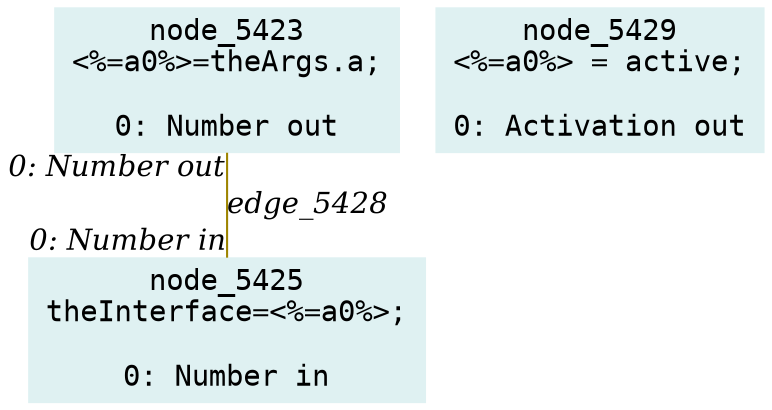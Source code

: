 digraph g{node_5423 [shape="box", style="filled", color="#dff1f2", fontname="Courier", label="node_5423
<%=a0%>=theArgs.a;

0: Number out" ]
node_5425 [shape="box", style="filled", color="#dff1f2", fontname="Courier", label="node_5425
theInterface=<%=a0%>;

0: Number in" ]
node_5429 [shape="box", style="filled", color="#dff1f2", fontname="Courier", label="node_5429
<%=a0%> = active;

0: Activation out" ]
node_5423 -> node_5425 [dir=none, arrowHead=none, fontname="Times-Italic", arrowsize=1, color="#9d8400", label="edge_5428",  headlabel="0: Number in", taillabel="0: Number out" ]
}
